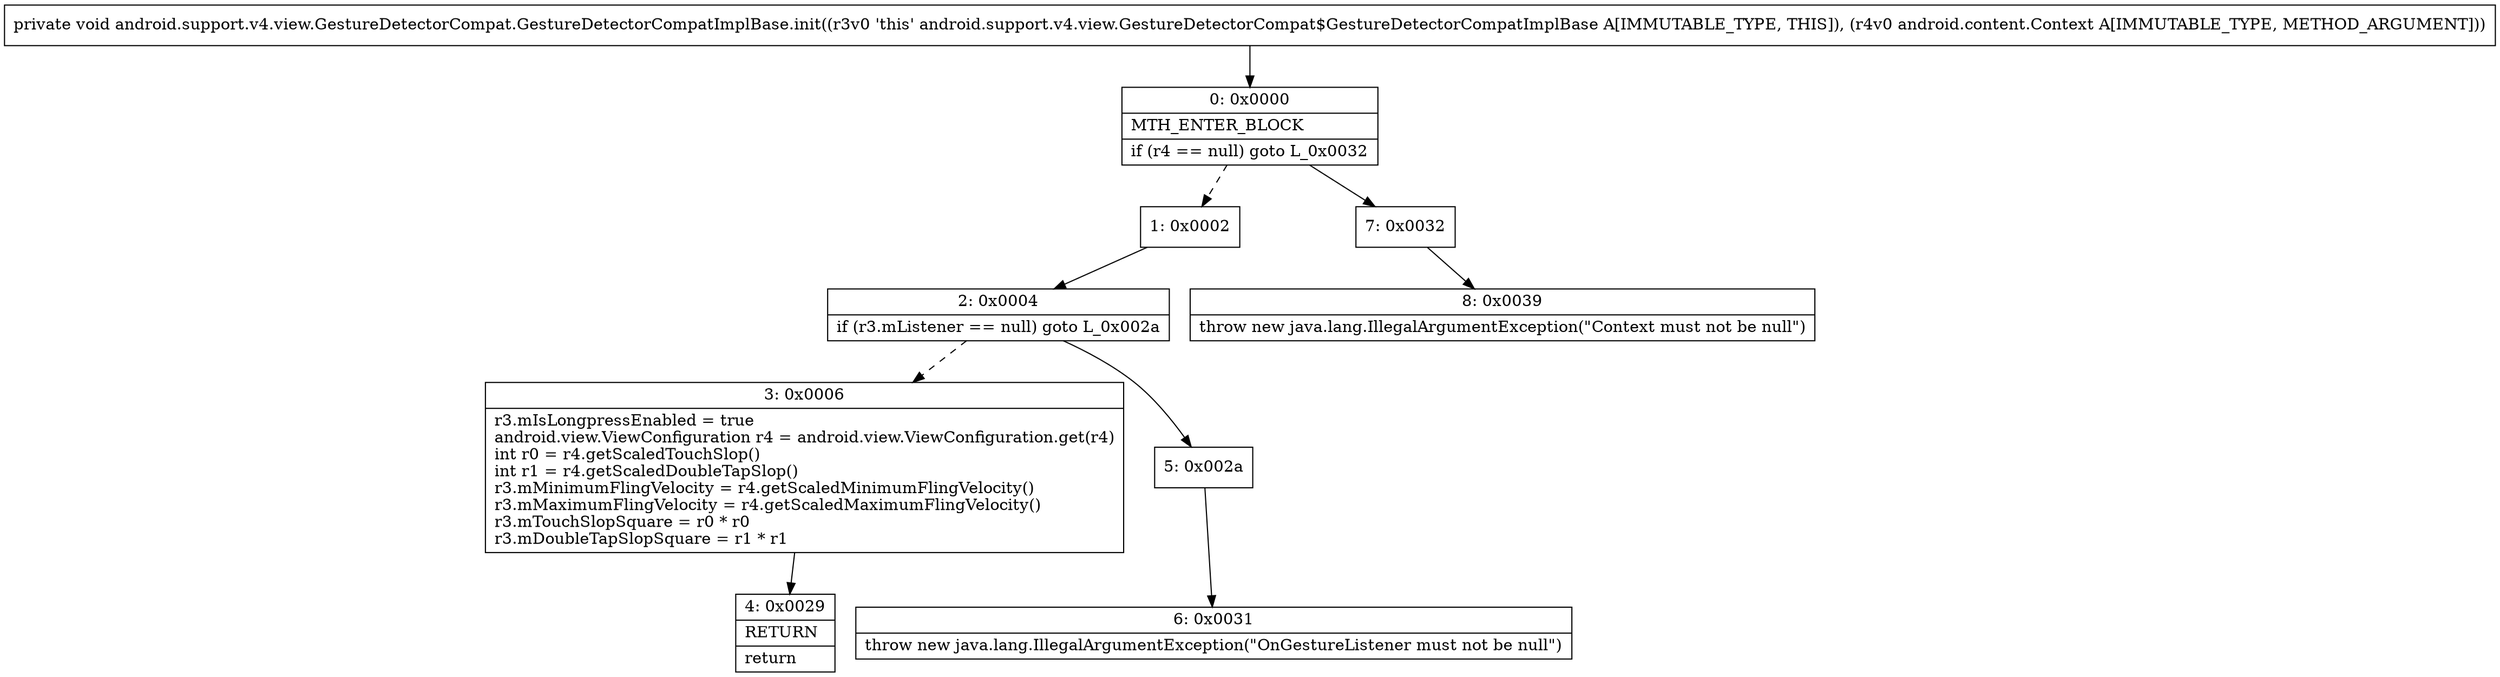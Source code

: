 digraph "CFG forandroid.support.v4.view.GestureDetectorCompat.GestureDetectorCompatImplBase.init(Landroid\/content\/Context;)V" {
Node_0 [shape=record,label="{0\:\ 0x0000|MTH_ENTER_BLOCK\l|if (r4 == null) goto L_0x0032\l}"];
Node_1 [shape=record,label="{1\:\ 0x0002}"];
Node_2 [shape=record,label="{2\:\ 0x0004|if (r3.mListener == null) goto L_0x002a\l}"];
Node_3 [shape=record,label="{3\:\ 0x0006|r3.mIsLongpressEnabled = true\landroid.view.ViewConfiguration r4 = android.view.ViewConfiguration.get(r4)\lint r0 = r4.getScaledTouchSlop()\lint r1 = r4.getScaledDoubleTapSlop()\lr3.mMinimumFlingVelocity = r4.getScaledMinimumFlingVelocity()\lr3.mMaximumFlingVelocity = r4.getScaledMaximumFlingVelocity()\lr3.mTouchSlopSquare = r0 * r0\lr3.mDoubleTapSlopSquare = r1 * r1\l}"];
Node_4 [shape=record,label="{4\:\ 0x0029|RETURN\l|return\l}"];
Node_5 [shape=record,label="{5\:\ 0x002a}"];
Node_6 [shape=record,label="{6\:\ 0x0031|throw new java.lang.IllegalArgumentException(\"OnGestureListener must not be null\")\l}"];
Node_7 [shape=record,label="{7\:\ 0x0032}"];
Node_8 [shape=record,label="{8\:\ 0x0039|throw new java.lang.IllegalArgumentException(\"Context must not be null\")\l}"];
MethodNode[shape=record,label="{private void android.support.v4.view.GestureDetectorCompat.GestureDetectorCompatImplBase.init((r3v0 'this' android.support.v4.view.GestureDetectorCompat$GestureDetectorCompatImplBase A[IMMUTABLE_TYPE, THIS]), (r4v0 android.content.Context A[IMMUTABLE_TYPE, METHOD_ARGUMENT])) }"];
MethodNode -> Node_0;
Node_0 -> Node_1[style=dashed];
Node_0 -> Node_7;
Node_1 -> Node_2;
Node_2 -> Node_3[style=dashed];
Node_2 -> Node_5;
Node_3 -> Node_4;
Node_5 -> Node_6;
Node_7 -> Node_8;
}

